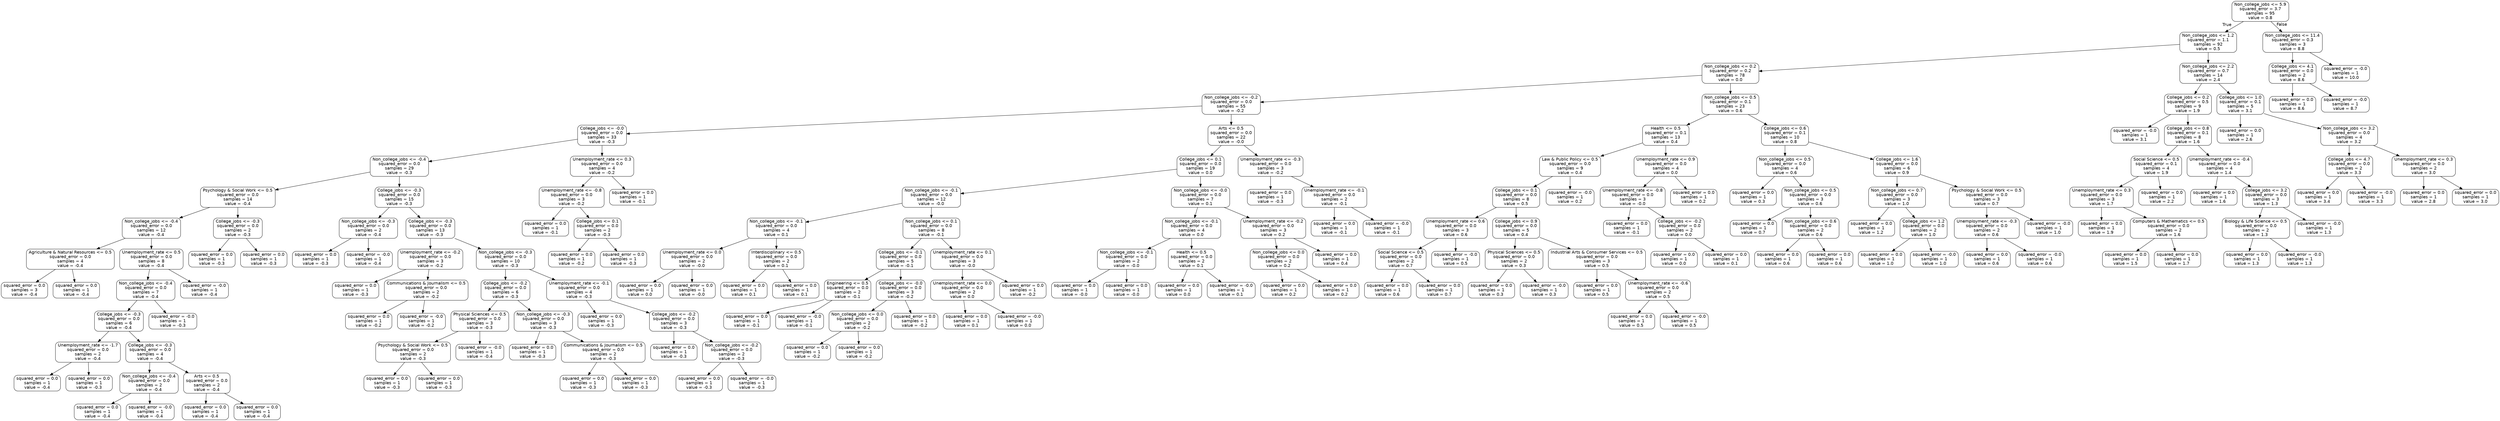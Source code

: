 digraph Tree {
node [shape=box, style="rounded", color="black", fontname="helvetica"] ;
edge [fontname="helvetica"] ;
0 [label="Non_college_jobs <= 5.9\nsquared_error = 3.7\nsamples = 95\nvalue = 0.8"] ;
1 [label="Non_college_jobs <= 1.2\nsquared_error = 1.1\nsamples = 92\nvalue = 0.5"] ;
0 -> 1 [labeldistance=2.5, labelangle=45, headlabel="True"] ;
2 [label="Non_college_jobs <= 0.2\nsquared_error = 0.2\nsamples = 78\nvalue = 0.0"] ;
1 -> 2 ;
3 [label="Non_college_jobs <= -0.2\nsquared_error = 0.0\nsamples = 55\nvalue = -0.2"] ;
2 -> 3 ;
4 [label="College_jobs <= -0.0\nsquared_error = 0.0\nsamples = 33\nvalue = -0.3"] ;
3 -> 4 ;
5 [label="Non_college_jobs <= -0.4\nsquared_error = 0.0\nsamples = 29\nvalue = -0.3"] ;
4 -> 5 ;
6 [label="Psychology & Social Work <= 0.5\nsquared_error = 0.0\nsamples = 14\nvalue = -0.4"] ;
5 -> 6 ;
7 [label="Non_college_jobs <= -0.4\nsquared_error = 0.0\nsamples = 12\nvalue = -0.4"] ;
6 -> 7 ;
8 [label="Agriculture & Natural Resources <= 0.5\nsquared_error = 0.0\nsamples = 4\nvalue = -0.4"] ;
7 -> 8 ;
9 [label="squared_error = 0.0\nsamples = 3\nvalue = -0.4"] ;
8 -> 9 ;
10 [label="squared_error = 0.0\nsamples = 1\nvalue = -0.4"] ;
8 -> 10 ;
11 [label="Unemployment_rate <= 0.5\nsquared_error = 0.0\nsamples = 8\nvalue = -0.4"] ;
7 -> 11 ;
12 [label="Non_college_jobs <= -0.4\nsquared_error = 0.0\nsamples = 7\nvalue = -0.4"] ;
11 -> 12 ;
13 [label="College_jobs <= -0.3\nsquared_error = 0.0\nsamples = 6\nvalue = -0.4"] ;
12 -> 13 ;
14 [label="Unemployment_rate <= -1.7\nsquared_error = 0.0\nsamples = 2\nvalue = -0.4"] ;
13 -> 14 ;
15 [label="squared_error = 0.0\nsamples = 1\nvalue = -0.4"] ;
14 -> 15 ;
16 [label="squared_error = 0.0\nsamples = 1\nvalue = -0.3"] ;
14 -> 16 ;
17 [label="College_jobs <= -0.3\nsquared_error = 0.0\nsamples = 4\nvalue = -0.4"] ;
13 -> 17 ;
18 [label="Non_college_jobs <= -0.4\nsquared_error = 0.0\nsamples = 2\nvalue = -0.4"] ;
17 -> 18 ;
19 [label="squared_error = 0.0\nsamples = 1\nvalue = -0.4"] ;
18 -> 19 ;
20 [label="squared_error = -0.0\nsamples = 1\nvalue = -0.4"] ;
18 -> 20 ;
21 [label="Arts <= 0.5\nsquared_error = 0.0\nsamples = 2\nvalue = -0.4"] ;
17 -> 21 ;
22 [label="squared_error = 0.0\nsamples = 1\nvalue = -0.4"] ;
21 -> 22 ;
23 [label="squared_error = 0.0\nsamples = 1\nvalue = -0.4"] ;
21 -> 23 ;
24 [label="squared_error = -0.0\nsamples = 1\nvalue = -0.3"] ;
12 -> 24 ;
25 [label="squared_error = -0.0\nsamples = 1\nvalue = -0.4"] ;
11 -> 25 ;
26 [label="College_jobs <= -0.3\nsquared_error = 0.0\nsamples = 2\nvalue = -0.3"] ;
6 -> 26 ;
27 [label="squared_error = 0.0\nsamples = 1\nvalue = -0.3"] ;
26 -> 27 ;
28 [label="squared_error = 0.0\nsamples = 1\nvalue = -0.3"] ;
26 -> 28 ;
29 [label="College_jobs <= -0.3\nsquared_error = 0.0\nsamples = 15\nvalue = -0.3"] ;
5 -> 29 ;
30 [label="Non_college_jobs <= -0.3\nsquared_error = 0.0\nsamples = 2\nvalue = -0.4"] ;
29 -> 30 ;
31 [label="squared_error = 0.0\nsamples = 1\nvalue = -0.3"] ;
30 -> 31 ;
32 [label="squared_error = -0.0\nsamples = 1\nvalue = -0.4"] ;
30 -> 32 ;
33 [label="College_jobs <= -0.3\nsquared_error = 0.0\nsamples = 13\nvalue = -0.3"] ;
29 -> 33 ;
34 [label="Unemployment_rate <= -0.2\nsquared_error = 0.0\nsamples = 3\nvalue = -0.2"] ;
33 -> 34 ;
35 [label="squared_error = 0.0\nsamples = 1\nvalue = -0.3"] ;
34 -> 35 ;
36 [label="Communications & Journalism <= 0.5\nsquared_error = 0.0\nsamples = 2\nvalue = -0.2"] ;
34 -> 36 ;
37 [label="squared_error = 0.0\nsamples = 1\nvalue = -0.2"] ;
36 -> 37 ;
38 [label="squared_error = -0.0\nsamples = 1\nvalue = -0.2"] ;
36 -> 38 ;
39 [label="Non_college_jobs <= -0.3\nsquared_error = 0.0\nsamples = 10\nvalue = -0.3"] ;
33 -> 39 ;
40 [label="College_jobs <= -0.2\nsquared_error = 0.0\nsamples = 6\nvalue = -0.3"] ;
39 -> 40 ;
41 [label="Physical Sciences <= 0.5\nsquared_error = 0.0\nsamples = 3\nvalue = -0.3"] ;
40 -> 41 ;
42 [label="Psychology & Social Work <= 0.5\nsquared_error = 0.0\nsamples = 2\nvalue = -0.3"] ;
41 -> 42 ;
43 [label="squared_error = 0.0\nsamples = 1\nvalue = -0.3"] ;
42 -> 43 ;
44 [label="squared_error = 0.0\nsamples = 1\nvalue = -0.3"] ;
42 -> 44 ;
45 [label="squared_error = -0.0\nsamples = 1\nvalue = -0.4"] ;
41 -> 45 ;
46 [label="Non_college_jobs <= -0.3\nsquared_error = 0.0\nsamples = 3\nvalue = -0.3"] ;
40 -> 46 ;
47 [label="squared_error = 0.0\nsamples = 1\nvalue = -0.3"] ;
46 -> 47 ;
48 [label="Communications & Journalism <= 0.5\nsquared_error = 0.0\nsamples = 2\nvalue = -0.3"] ;
46 -> 48 ;
49 [label="squared_error = 0.0\nsamples = 1\nvalue = -0.3"] ;
48 -> 49 ;
50 [label="squared_error = 0.0\nsamples = 1\nvalue = -0.3"] ;
48 -> 50 ;
51 [label="Unemployment_rate <= -0.1\nsquared_error = 0.0\nsamples = 4\nvalue = -0.3"] ;
39 -> 51 ;
52 [label="squared_error = 0.0\nsamples = 1\nvalue = -0.3"] ;
51 -> 52 ;
53 [label="College_jobs <= -0.2\nsquared_error = 0.0\nsamples = 3\nvalue = -0.3"] ;
51 -> 53 ;
54 [label="squared_error = 0.0\nsamples = 1\nvalue = -0.3"] ;
53 -> 54 ;
55 [label="Non_college_jobs <= -0.2\nsquared_error = 0.0\nsamples = 2\nvalue = -0.3"] ;
53 -> 55 ;
56 [label="squared_error = 0.0\nsamples = 1\nvalue = -0.3"] ;
55 -> 56 ;
57 [label="squared_error = -0.0\nsamples = 1\nvalue = -0.3"] ;
55 -> 57 ;
58 [label="Unemployment_rate <= 0.3\nsquared_error = 0.0\nsamples = 4\nvalue = -0.2"] ;
4 -> 58 ;
59 [label="Unemployment_rate <= -0.8\nsquared_error = 0.0\nsamples = 3\nvalue = -0.2"] ;
58 -> 59 ;
60 [label="squared_error = 0.0\nsamples = 1\nvalue = -0.1"] ;
59 -> 60 ;
61 [label="College_jobs <= 0.1\nsquared_error = 0.0\nsamples = 2\nvalue = -0.3"] ;
59 -> 61 ;
62 [label="squared_error = 0.0\nsamples = 1\nvalue = -0.2"] ;
61 -> 62 ;
63 [label="squared_error = 0.0\nsamples = 1\nvalue = -0.3"] ;
61 -> 63 ;
64 [label="squared_error = 0.0\nsamples = 1\nvalue = -0.1"] ;
58 -> 64 ;
65 [label="Arts <= 0.5\nsquared_error = 0.0\nsamples = 22\nvalue = -0.0"] ;
3 -> 65 ;
66 [label="College_jobs <= 0.1\nsquared_error = 0.0\nsamples = 19\nvalue = 0.0"] ;
65 -> 66 ;
67 [label="Non_college_jobs <= -0.1\nsquared_error = 0.0\nsamples = 12\nvalue = -0.0"] ;
66 -> 67 ;
68 [label="Non_college_jobs <= -0.1\nsquared_error = 0.0\nsamples = 4\nvalue = 0.1"] ;
67 -> 68 ;
69 [label="Unemployment_rate <= 0.0\nsquared_error = 0.0\nsamples = 2\nvalue = -0.0"] ;
68 -> 69 ;
70 [label="squared_error = 0.0\nsamples = 1\nvalue = 0.0"] ;
69 -> 70 ;
71 [label="squared_error = 0.0\nsamples = 1\nvalue = -0.0"] ;
69 -> 71 ;
72 [label="Interdisciplinary <= 0.5\nsquared_error = 0.0\nsamples = 2\nvalue = 0.1"] ;
68 -> 72 ;
73 [label="squared_error = 0.0\nsamples = 1\nvalue = 0.1"] ;
72 -> 73 ;
74 [label="squared_error = 0.0\nsamples = 1\nvalue = 0.1"] ;
72 -> 74 ;
75 [label="Non_college_jobs <= 0.1\nsquared_error = 0.0\nsamples = 8\nvalue = -0.1"] ;
67 -> 75 ;
76 [label="College_jobs <= -0.1\nsquared_error = 0.0\nsamples = 5\nvalue = -0.1"] ;
75 -> 76 ;
77 [label="Engineering <= 0.5\nsquared_error = 0.0\nsamples = 2\nvalue = -0.1"] ;
76 -> 77 ;
78 [label="squared_error = 0.0\nsamples = 1\nvalue = -0.1"] ;
77 -> 78 ;
79 [label="squared_error = -0.0\nsamples = 1\nvalue = -0.1"] ;
77 -> 79 ;
80 [label="College_jobs <= -0.0\nsquared_error = 0.0\nsamples = 3\nvalue = -0.2"] ;
76 -> 80 ;
81 [label="Non_college_jobs <= 0.0\nsquared_error = 0.0\nsamples = 2\nvalue = -0.2"] ;
80 -> 81 ;
82 [label="squared_error = 0.0\nsamples = 1\nvalue = -0.2"] ;
81 -> 82 ;
83 [label="squared_error = 0.0\nsamples = 1\nvalue = -0.2"] ;
81 -> 83 ;
84 [label="squared_error = 0.0\nsamples = 1\nvalue = -0.2"] ;
80 -> 84 ;
85 [label="Unemployment_rate <= 0.1\nsquared_error = 0.0\nsamples = 3\nvalue = -0.0"] ;
75 -> 85 ;
86 [label="Unemployment_rate <= 0.0\nsquared_error = 0.0\nsamples = 2\nvalue = 0.0"] ;
85 -> 86 ;
87 [label="squared_error = 0.0\nsamples = 1\nvalue = 0.1"] ;
86 -> 87 ;
88 [label="squared_error = -0.0\nsamples = 1\nvalue = 0.0"] ;
86 -> 88 ;
89 [label="squared_error = 0.0\nsamples = 1\nvalue = -0.2"] ;
85 -> 89 ;
90 [label="Non_college_jobs <= -0.0\nsquared_error = 0.0\nsamples = 7\nvalue = 0.1"] ;
66 -> 90 ;
91 [label="Non_college_jobs <= -0.1\nsquared_error = 0.0\nsamples = 4\nvalue = 0.0"] ;
90 -> 91 ;
92 [label="Non_college_jobs <= -0.1\nsquared_error = 0.0\nsamples = 2\nvalue = -0.0"] ;
91 -> 92 ;
93 [label="squared_error = 0.0\nsamples = 1\nvalue = -0.0"] ;
92 -> 93 ;
94 [label="squared_error = 0.0\nsamples = 1\nvalue = -0.0"] ;
92 -> 94 ;
95 [label="Health <= 0.5\nsquared_error = 0.0\nsamples = 2\nvalue = 0.1"] ;
91 -> 95 ;
96 [label="squared_error = 0.0\nsamples = 1\nvalue = 0.0"] ;
95 -> 96 ;
97 [label="squared_error = -0.0\nsamples = 1\nvalue = 0.1"] ;
95 -> 97 ;
98 [label="Unemployment_rate <= -0.2\nsquared_error = 0.0\nsamples = 3\nvalue = 0.2"] ;
90 -> 98 ;
99 [label="Non_college_jobs <= 0.0\nsquared_error = 0.0\nsamples = 2\nvalue = 0.2"] ;
98 -> 99 ;
100 [label="squared_error = 0.0\nsamples = 1\nvalue = 0.2"] ;
99 -> 100 ;
101 [label="squared_error = 0.0\nsamples = 1\nvalue = 0.2"] ;
99 -> 101 ;
102 [label="squared_error = 0.0\nsamples = 1\nvalue = 0.4"] ;
98 -> 102 ;
103 [label="Unemployment_rate <= -0.3\nsquared_error = 0.0\nsamples = 3\nvalue = -0.2"] ;
65 -> 103 ;
104 [label="squared_error = 0.0\nsamples = 1\nvalue = -0.3"] ;
103 -> 104 ;
105 [label="Unemployment_rate <= -0.1\nsquared_error = 0.0\nsamples = 2\nvalue = -0.1"] ;
103 -> 105 ;
106 [label="squared_error = 0.0\nsamples = 1\nvalue = -0.1"] ;
105 -> 106 ;
107 [label="squared_error = -0.0\nsamples = 1\nvalue = -0.1"] ;
105 -> 107 ;
108 [label="Non_college_jobs <= 0.5\nsquared_error = 0.1\nsamples = 23\nvalue = 0.6"] ;
2 -> 108 ;
109 [label="Health <= 0.5\nsquared_error = 0.1\nsamples = 13\nvalue = 0.4"] ;
108 -> 109 ;
110 [label="Law & Public Policy <= 0.5\nsquared_error = 0.0\nsamples = 9\nvalue = 0.4"] ;
109 -> 110 ;
111 [label="College_jobs <= 0.1\nsquared_error = 0.0\nsamples = 8\nvalue = 0.5"] ;
110 -> 111 ;
112 [label="Unemployment_rate <= 0.6\nsquared_error = 0.0\nsamples = 3\nvalue = 0.6"] ;
111 -> 112 ;
113 [label="Social Science <= 0.5\nsquared_error = 0.0\nsamples = 2\nvalue = 0.7"] ;
112 -> 113 ;
114 [label="squared_error = 0.0\nsamples = 1\nvalue = 0.6"] ;
113 -> 114 ;
115 [label="squared_error = 0.0\nsamples = 1\nvalue = 0.7"] ;
113 -> 115 ;
116 [label="squared_error = -0.0\nsamples = 1\nvalue = 0.5"] ;
112 -> 116 ;
117 [label="College_jobs <= 0.9\nsquared_error = 0.0\nsamples = 5\nvalue = 0.4"] ;
111 -> 117 ;
118 [label="Physical Sciences <= 0.5\nsquared_error = 0.0\nsamples = 2\nvalue = 0.3"] ;
117 -> 118 ;
119 [label="squared_error = 0.0\nsamples = 1\nvalue = 0.3"] ;
118 -> 119 ;
120 [label="squared_error = -0.0\nsamples = 1\nvalue = 0.3"] ;
118 -> 120 ;
121 [label="Industrial Arts & Consumer Services <= 0.5\nsquared_error = 0.0\nsamples = 3\nvalue = 0.5"] ;
117 -> 121 ;
122 [label="squared_error = 0.0\nsamples = 1\nvalue = 0.5"] ;
121 -> 122 ;
123 [label="Unemployment_rate <= -0.6\nsquared_error = 0.0\nsamples = 2\nvalue = 0.5"] ;
121 -> 123 ;
124 [label="squared_error = 0.0\nsamples = 1\nvalue = 0.5"] ;
123 -> 124 ;
125 [label="squared_error = -0.0\nsamples = 1\nvalue = 0.5"] ;
123 -> 125 ;
126 [label="squared_error = -0.0\nsamples = 1\nvalue = 0.2"] ;
110 -> 126 ;
127 [label="Unemployment_rate <= 0.9\nsquared_error = 0.0\nsamples = 4\nvalue = 0.0"] ;
109 -> 127 ;
128 [label="Unemployment_rate <= -0.8\nsquared_error = 0.0\nsamples = 3\nvalue = -0.0"] ;
127 -> 128 ;
129 [label="squared_error = 0.0\nsamples = 1\nvalue = -0.1"] ;
128 -> 129 ;
130 [label="College_jobs <= -0.2\nsquared_error = 0.0\nsamples = 2\nvalue = 0.0"] ;
128 -> 130 ;
131 [label="squared_error = 0.0\nsamples = 1\nvalue = 0.0"] ;
130 -> 131 ;
132 [label="squared_error = 0.0\nsamples = 1\nvalue = 0.1"] ;
130 -> 132 ;
133 [label="squared_error = 0.0\nsamples = 1\nvalue = 0.2"] ;
127 -> 133 ;
134 [label="College_jobs <= 0.6\nsquared_error = 0.1\nsamples = 10\nvalue = 0.8"] ;
108 -> 134 ;
135 [label="Non_college_jobs <= 0.5\nsquared_error = 0.0\nsamples = 4\nvalue = 0.6"] ;
134 -> 135 ;
136 [label="squared_error = 0.0\nsamples = 1\nvalue = 0.3"] ;
135 -> 136 ;
137 [label="Non_college_jobs <= 0.5\nsquared_error = 0.0\nsamples = 3\nvalue = 0.6"] ;
135 -> 137 ;
138 [label="squared_error = 0.0\nsamples = 1\nvalue = 0.7"] ;
137 -> 138 ;
139 [label="Non_college_jobs <= 0.6\nsquared_error = 0.0\nsamples = 2\nvalue = 0.6"] ;
137 -> 139 ;
140 [label="squared_error = 0.0\nsamples = 1\nvalue = 0.6"] ;
139 -> 140 ;
141 [label="squared_error = 0.0\nsamples = 1\nvalue = 0.6"] ;
139 -> 141 ;
142 [label="College_jobs <= 1.6\nsquared_error = 0.0\nsamples = 6\nvalue = 0.9"] ;
134 -> 142 ;
143 [label="Non_college_jobs <= 0.7\nsquared_error = 0.0\nsamples = 3\nvalue = 1.0"] ;
142 -> 143 ;
144 [label="squared_error = 0.0\nsamples = 1\nvalue = 1.2"] ;
143 -> 144 ;
145 [label="College_jobs <= 1.2\nsquared_error = 0.0\nsamples = 2\nvalue = 1.0"] ;
143 -> 145 ;
146 [label="squared_error = 0.0\nsamples = 1\nvalue = 1.0"] ;
145 -> 146 ;
147 [label="squared_error = -0.0\nsamples = 1\nvalue = 1.0"] ;
145 -> 147 ;
148 [label="Psychology & Social Work <= 0.5\nsquared_error = 0.0\nsamples = 3\nvalue = 0.7"] ;
142 -> 148 ;
149 [label="Unemployment_rate <= -0.3\nsquared_error = 0.0\nsamples = 2\nvalue = 0.6"] ;
148 -> 149 ;
150 [label="squared_error = 0.0\nsamples = 1\nvalue = 0.6"] ;
149 -> 150 ;
151 [label="squared_error = -0.0\nsamples = 1\nvalue = 0.6"] ;
149 -> 151 ;
152 [label="squared_error = -0.0\nsamples = 1\nvalue = 1.0"] ;
148 -> 152 ;
153 [label="Non_college_jobs <= 2.2\nsquared_error = 0.7\nsamples = 14\nvalue = 2.4"] ;
1 -> 153 ;
154 [label="College_jobs <= 0.2\nsquared_error = 0.5\nsamples = 9\nvalue = 1.9"] ;
153 -> 154 ;
155 [label="squared_error = -0.0\nsamples = 1\nvalue = 3.1"] ;
154 -> 155 ;
156 [label="College_jobs <= 0.8\nsquared_error = 0.1\nsamples = 8\nvalue = 1.6"] ;
154 -> 156 ;
157 [label="Social Science <= 0.5\nsquared_error = 0.1\nsamples = 4\nvalue = 1.9"] ;
156 -> 157 ;
158 [label="Unemployment_rate <= 0.3\nsquared_error = 0.0\nsamples = 3\nvalue = 1.7"] ;
157 -> 158 ;
159 [label="squared_error = 0.0\nsamples = 1\nvalue = 1.9"] ;
158 -> 159 ;
160 [label="Computers & Mathematics <= 0.5\nsquared_error = 0.0\nsamples = 2\nvalue = 1.6"] ;
158 -> 160 ;
161 [label="squared_error = 0.0\nsamples = 1\nvalue = 1.5"] ;
160 -> 161 ;
162 [label="squared_error = 0.0\nsamples = 1\nvalue = 1.7"] ;
160 -> 162 ;
163 [label="squared_error = 0.0\nsamples = 1\nvalue = 2.2"] ;
157 -> 163 ;
164 [label="Unemployment_rate <= -0.4\nsquared_error = 0.0\nsamples = 4\nvalue = 1.4"] ;
156 -> 164 ;
165 [label="squared_error = 0.0\nsamples = 1\nvalue = 1.6"] ;
164 -> 165 ;
166 [label="College_jobs <= 3.2\nsquared_error = 0.0\nsamples = 3\nvalue = 1.3"] ;
164 -> 166 ;
167 [label="Biology & Life Science <= 0.5\nsquared_error = 0.0\nsamples = 2\nvalue = 1.3"] ;
166 -> 167 ;
168 [label="squared_error = 0.0\nsamples = 1\nvalue = 1.3"] ;
167 -> 168 ;
169 [label="squared_error = -0.0\nsamples = 1\nvalue = 1.3"] ;
167 -> 169 ;
170 [label="squared_error = -0.0\nsamples = 1\nvalue = 1.3"] ;
166 -> 170 ;
171 [label="College_jobs <= 1.0\nsquared_error = 0.1\nsamples = 5\nvalue = 3.1"] ;
153 -> 171 ;
172 [label="squared_error = 0.0\nsamples = 1\nvalue = 2.6"] ;
171 -> 172 ;
173 [label="Non_college_jobs <= 3.2\nsquared_error = 0.0\nsamples = 4\nvalue = 3.2"] ;
171 -> 173 ;
174 [label="College_jobs <= 4.7\nsquared_error = 0.0\nsamples = 2\nvalue = 3.3"] ;
173 -> 174 ;
175 [label="squared_error = 0.0\nsamples = 1\nvalue = 3.4"] ;
174 -> 175 ;
176 [label="squared_error = -0.0\nsamples = 1\nvalue = 3.3"] ;
174 -> 176 ;
177 [label="Unemployment_rate <= 0.3\nsquared_error = 0.0\nsamples = 2\nvalue = 3.0"] ;
173 -> 177 ;
178 [label="squared_error = 0.0\nsamples = 1\nvalue = 2.8"] ;
177 -> 178 ;
179 [label="squared_error = 0.0\nsamples = 1\nvalue = 3.0"] ;
177 -> 179 ;
180 [label="Non_college_jobs <= 11.4\nsquared_error = 0.3\nsamples = 3\nvalue = 8.8"] ;
0 -> 180 [labeldistance=2.5, labelangle=-45, headlabel="False"] ;
181 [label="College_jobs <= 4.1\nsquared_error = 0.0\nsamples = 2\nvalue = 8.6"] ;
180 -> 181 ;
182 [label="squared_error = 0.0\nsamples = 1\nvalue = 8.6"] ;
181 -> 182 ;
183 [label="squared_error = -0.0\nsamples = 1\nvalue = 8.7"] ;
181 -> 183 ;
184 [label="squared_error = -0.0\nsamples = 1\nvalue = 10.0"] ;
180 -> 184 ;
}